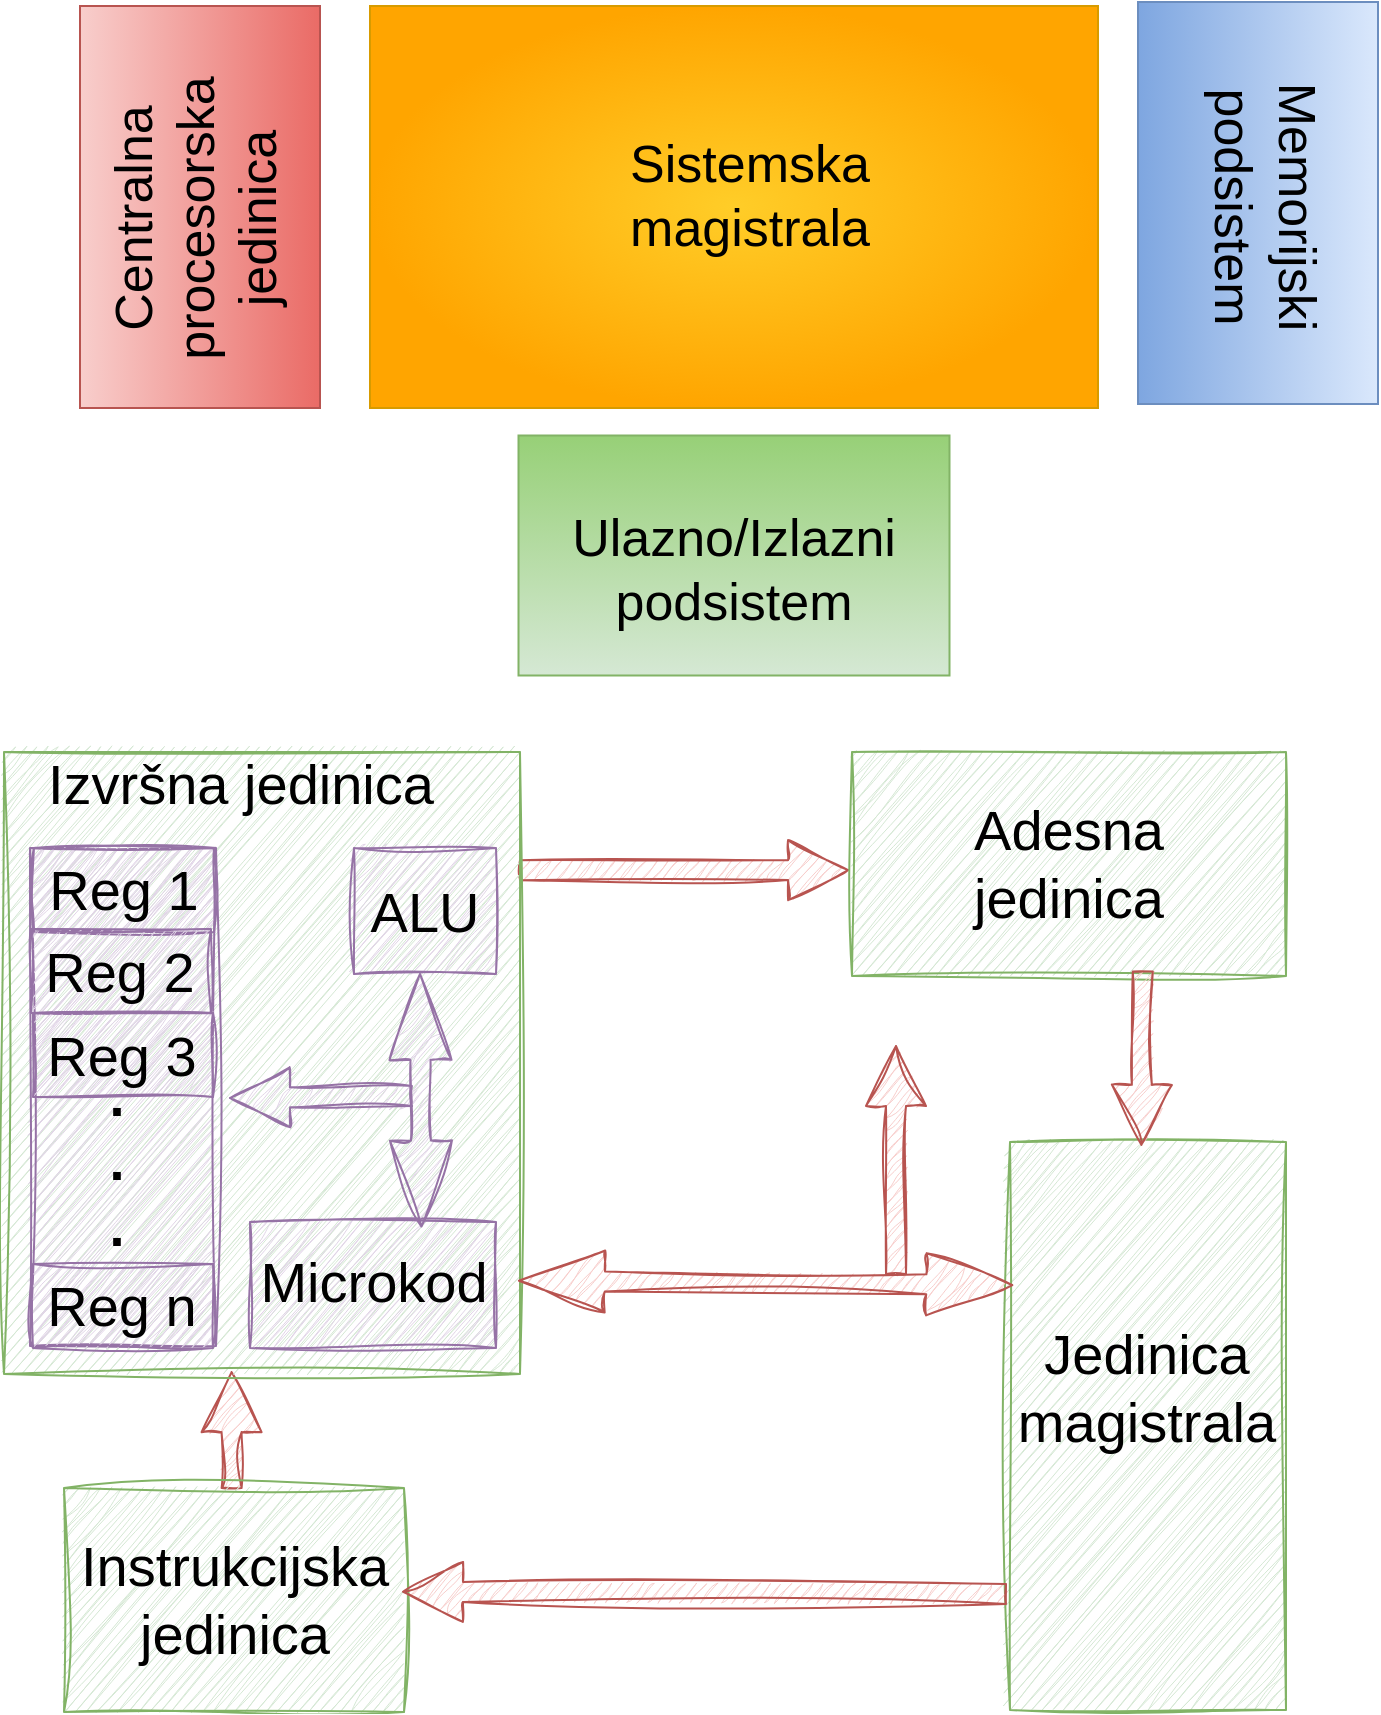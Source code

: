 <mxfile version="22.0.2" type="github">
  <diagram name="Page-1" id="v8bC0ISwI544UaWsLMjW">
    <mxGraphModel dx="2128" dy="613" grid="0" gridSize="10" guides="1" tooltips="1" connect="1" arrows="1" fold="1" page="1" pageScale="1" pageWidth="827" pageHeight="1169" math="0" shadow="0">
      <root>
        <mxCell id="0" />
        <mxCell id="1" parent="0" />
        <mxCell id="QuMXMfQwbGcWrYARciGg-44" style="edgeStyle=none;curved=1;rounded=0;orthogonalLoop=1;jettySize=auto;html=1;endArrow=open;sourcePerimeterSpacing=8;targetPerimeterSpacing=8;shape=arrow;entryX=0.559;entryY=0.003;entryDx=0;entryDy=0;entryPerimeter=0;sketch=1;curveFitting=1;jiggle=2;fillColor=#f8cecc;strokeColor=#b85450;exitX=0.507;exitY=1;exitDx=0;exitDy=0;exitPerimeter=0;" edge="1" parent="1" source="QuMXMfQwbGcWrYARciGg-42" target="QuMXMfQwbGcWrYARciGg-1">
          <mxGeometry relative="1" as="geometry">
            <mxPoint x="-662" y="765" as="targetPoint" />
            <mxPoint x="-666" y="831" as="sourcePoint" />
            <Array as="points">
              <mxPoint x="-666" y="737" />
            </Array>
          </mxGeometry>
        </mxCell>
        <mxCell id="NqR2vv7vECb0ex2Q4SwO-4" value="" style="verticalLabelPosition=bottom;verticalAlign=top;html=1;shape=mxgraph.basic.rect;fillColor2=none;strokeWidth=1;size=20;indent=5;fillColor=#f8cecc;strokeColor=#b85450;gradientColor=#ea6b66;gradientDirection=west;rotation=-180;" parent="1" vertex="1">
          <mxGeometry x="-738" y="70" width="120" height="201" as="geometry" />
        </mxCell>
        <mxCell id="NqR2vv7vECb0ex2Q4SwO-5" value="" style="verticalLabelPosition=bottom;verticalAlign=top;html=1;shape=mxgraph.basic.rect;fillColor2=none;strokeWidth=1;size=20;indent=5;fillColor=#dae8fc;strokeColor=#6c8ebf;gradientColor=#7ea6e0;gradientDirection=east;rotation=-180;" parent="1" vertex="1">
          <mxGeometry x="-209" y="68" width="120" height="201" as="geometry" />
        </mxCell>
        <mxCell id="NqR2vv7vECb0ex2Q4SwO-6" value="" style="verticalLabelPosition=bottom;verticalAlign=top;html=1;shape=mxgraph.basic.rect;fillColor2=none;strokeWidth=1;size=20;indent=5;fillColor=#d5e8d4;strokeColor=#82b366;rotation=90;gradientColor=#97d077;gradientDirection=west;" parent="1" vertex="1">
          <mxGeometry x="-471" y="237" width="120" height="215.5" as="geometry" />
        </mxCell>
        <mxCell id="NqR2vv7vECb0ex2Q4SwO-7" value="" style="verticalLabelPosition=bottom;verticalAlign=top;html=1;shape=mxgraph.basic.rect;fillColor2=none;strokeWidth=1;size=20;indent=5;fillColor=#ffcd28;strokeColor=#d79b00;gradientColor=#ffa500;gradientDirection=radial;rotation=-180;" parent="1" vertex="1">
          <mxGeometry x="-593" y="70" width="364" height="201" as="geometry" />
        </mxCell>
        <mxCell id="NqR2vv7vECb0ex2Q4SwO-8" value="Sistemska magistrala" style="text;strokeColor=none;fillColor=none;html=1;align=center;verticalAlign=middle;whiteSpace=wrap;rounded=0;fontSize=26;" parent="1" vertex="1">
          <mxGeometry x="-433" y="150" width="60" height="30" as="geometry" />
        </mxCell>
        <mxCell id="NqR2vv7vECb0ex2Q4SwO-9" value="Centralna&lt;br&gt;procesorska&lt;br&gt;jedinica" style="text;strokeColor=none;fillColor=none;html=1;align=center;verticalAlign=middle;whiteSpace=wrap;rounded=0;fontSize=26;rotation=-90;" parent="1" vertex="1">
          <mxGeometry x="-710" y="161" width="60" height="30" as="geometry" />
        </mxCell>
        <mxCell id="NqR2vv7vECb0ex2Q4SwO-11" value="Memorijski&lt;br&gt;podsistem" style="text;strokeColor=none;fillColor=none;html=1;align=center;verticalAlign=middle;whiteSpace=wrap;rounded=0;fontSize=26;rotation=90;" parent="1" vertex="1">
          <mxGeometry x="-175" y="155.5" width="60" height="30" as="geometry" />
        </mxCell>
        <mxCell id="NqR2vv7vECb0ex2Q4SwO-14" value="Ulazno/Izlazni podsistem" style="text;strokeColor=none;fillColor=none;html=1;align=center;verticalAlign=middle;whiteSpace=wrap;rounded=0;fontSize=26;" parent="1" vertex="1">
          <mxGeometry x="-441" y="337" width="60" height="30" as="geometry" />
        </mxCell>
        <mxCell id="QuMXMfQwbGcWrYARciGg-5" style="edgeStyle=none;curved=1;rounded=0;orthogonalLoop=1;jettySize=auto;html=1;endArrow=open;sourcePerimeterSpacing=8;targetPerimeterSpacing=8;shape=arrow;exitX=0;exitY=0.81;exitDx=0;exitDy=0;exitPerimeter=0;entryX=1.009;entryY=0.473;entryDx=0;entryDy=0;entryPerimeter=0;sketch=1;curveFitting=1;jiggle=2;fillColor=#f8cecc;strokeColor=#b85450;" edge="1" parent="1" source="QuMXMfQwbGcWrYARciGg-1" target="QuMXMfQwbGcWrYARciGg-2">
          <mxGeometry relative="1" as="geometry">
            <mxPoint x="-438" y="628" as="targetPoint" />
            <Array as="points">
              <mxPoint x="-414" y="560" />
            </Array>
          </mxGeometry>
        </mxCell>
        <mxCell id="QuMXMfQwbGcWrYARciGg-1" value="" style="verticalLabelPosition=bottom;verticalAlign=top;html=1;shape=mxgraph.basic.rect;fillColor2=none;strokeWidth=1;size=20;indent=5;gradientDirection=radial;rotation=-180;sketch=1;curveFitting=1;jiggle=2;fillColor=#d5e8d4;strokeColor=#82b366;" vertex="1" parent="1">
          <mxGeometry x="-776" y="443" width="258" height="311" as="geometry" />
        </mxCell>
        <mxCell id="QuMXMfQwbGcWrYARciGg-8" value="" style="group" vertex="1" connectable="0" parent="1">
          <mxGeometry x="-352" y="443" width="217" height="112" as="geometry" />
        </mxCell>
        <mxCell id="QuMXMfQwbGcWrYARciGg-2" value="" style="verticalLabelPosition=bottom;verticalAlign=top;html=1;shape=mxgraph.basic.rect;fillColor2=none;strokeWidth=1;size=20;indent=5;gradientDirection=radial;rotation=-180;sketch=1;curveFitting=1;jiggle=2;fillColor=#d5e8d4;strokeColor=#82b366;" vertex="1" parent="QuMXMfQwbGcWrYARciGg-8">
          <mxGeometry width="217.0" height="112" as="geometry" />
        </mxCell>
        <mxCell id="QuMXMfQwbGcWrYARciGg-6" value="Adesna jedinica" style="text;strokeColor=none;fillColor=none;html=1;align=center;verticalAlign=middle;whiteSpace=wrap;rounded=0;sketch=1;curveFitting=1;jiggle=2;fontSize=28;fontColor=#000000;" vertex="1" parent="QuMXMfQwbGcWrYARciGg-8">
          <mxGeometry x="47.868" y="22.5" width="121.265" height="67" as="geometry" />
        </mxCell>
        <mxCell id="QuMXMfQwbGcWrYARciGg-11" value="" style="verticalLabelPosition=bottom;verticalAlign=top;html=1;shape=mxgraph.basic.rect;fillColor2=none;strokeWidth=1;size=20;indent=5;gradientDirection=radial;rotation=-180;sketch=1;curveFitting=1;jiggle=2;fillColor=#e1d5e7;strokeColor=#9673a6;" vertex="1" parent="1">
          <mxGeometry x="-601" y="491" width="71" height="63" as="geometry" />
        </mxCell>
        <mxCell id="QuMXMfQwbGcWrYARciGg-9" value="ALU" style="text;strokeColor=none;fillColor=none;html=1;align=center;verticalAlign=middle;whiteSpace=wrap;rounded=0;sketch=1;curveFitting=1;jiggle=2;fontSize=28;fontColor=#000000;" vertex="1" parent="1">
          <mxGeometry x="-598" y="503" width="65" height="39" as="geometry" />
        </mxCell>
        <mxCell id="QuMXMfQwbGcWrYARciGg-13" value="" style="verticalLabelPosition=bottom;verticalAlign=top;html=1;shape=mxgraph.basic.rect;fillColor2=none;strokeWidth=1;size=20;indent=5;gradientDirection=radial;rotation=-180;sketch=1;curveFitting=1;jiggle=2;fillColor=#e1d5e7;strokeColor=#9673a6;" vertex="1" parent="1">
          <mxGeometry x="-653" y="678" width="123" height="63" as="geometry" />
        </mxCell>
        <mxCell id="QuMXMfQwbGcWrYARciGg-14" value="Microkod" style="text;strokeColor=none;fillColor=none;html=1;align=center;verticalAlign=middle;whiteSpace=wrap;rounded=0;sketch=1;curveFitting=1;jiggle=2;fontSize=28;fontColor=#000000;" vertex="1" parent="1">
          <mxGeometry x="-651" y="688" width="120" height="39" as="geometry" />
        </mxCell>
        <mxCell id="QuMXMfQwbGcWrYARciGg-15" value="" style="verticalLabelPosition=bottom;verticalAlign=top;html=1;shape=mxgraph.basic.rect;fillColor2=none;strokeWidth=1;size=20;indent=5;gradientDirection=radial;rotation=-180;sketch=1;curveFitting=1;jiggle=2;fillColor=#e1d5e7;strokeColor=#9673a6;" vertex="1" parent="1">
          <mxGeometry x="-763" y="491" width="93" height="249" as="geometry" />
        </mxCell>
        <mxCell id="QuMXMfQwbGcWrYARciGg-16" value="" style="verticalLabelPosition=bottom;verticalAlign=top;html=1;shape=mxgraph.basic.rect;fillColor2=none;strokeWidth=1;size=20;indent=5;gradientDirection=radial;rotation=-180;sketch=1;curveFitting=1;jiggle=2;fillColor=#e1d5e7;strokeColor=#9673a6;" vertex="1" parent="1">
          <mxGeometry x="-761" y="491" width="90" height="42" as="geometry" />
        </mxCell>
        <mxCell id="QuMXMfQwbGcWrYARciGg-17" value="Reg 1" style="text;strokeColor=none;fillColor=none;html=1;align=center;verticalAlign=middle;whiteSpace=wrap;rounded=0;sketch=1;curveFitting=1;jiggle=2;fontSize=28;fontColor=#000000;" vertex="1" parent="1">
          <mxGeometry x="-776.5" y="492.5" width="120" height="39" as="geometry" />
        </mxCell>
        <mxCell id="QuMXMfQwbGcWrYARciGg-18" value="" style="verticalLabelPosition=bottom;verticalAlign=top;html=1;shape=mxgraph.basic.rect;fillColor2=none;strokeWidth=1;size=20;indent=5;gradientDirection=radial;rotation=-180;sketch=1;curveFitting=1;jiggle=2;fillColor=#e1d5e7;strokeColor=#9673a6;" vertex="1" parent="1">
          <mxGeometry x="-762.5" y="531.5" width="90" height="42" as="geometry" />
        </mxCell>
        <mxCell id="QuMXMfQwbGcWrYARciGg-19" value="Reg 2" style="text;strokeColor=none;fillColor=none;html=1;align=center;verticalAlign=middle;whiteSpace=wrap;rounded=0;sketch=1;curveFitting=1;jiggle=2;fontSize=28;fontColor=#000000;" vertex="1" parent="1">
          <mxGeometry x="-778" y="533" width="120" height="39" as="geometry" />
        </mxCell>
        <mxCell id="QuMXMfQwbGcWrYARciGg-20" value="" style="verticalLabelPosition=bottom;verticalAlign=top;html=1;shape=mxgraph.basic.rect;fillColor2=none;strokeWidth=1;size=20;indent=5;gradientDirection=radial;rotation=-180;sketch=1;curveFitting=1;jiggle=2;fillColor=#e1d5e7;strokeColor=#9673a6;" vertex="1" parent="1">
          <mxGeometry x="-761.5" y="573.5" width="90" height="42" as="geometry" />
        </mxCell>
        <mxCell id="QuMXMfQwbGcWrYARciGg-21" value="Reg 3" style="text;strokeColor=none;fillColor=none;html=1;align=center;verticalAlign=middle;whiteSpace=wrap;rounded=0;sketch=1;curveFitting=1;jiggle=2;fontSize=28;fontColor=#000000;" vertex="1" parent="1">
          <mxGeometry x="-777" y="575" width="120" height="39" as="geometry" />
        </mxCell>
        <mxCell id="QuMXMfQwbGcWrYARciGg-22" value="" style="verticalLabelPosition=bottom;verticalAlign=top;html=1;shape=mxgraph.basic.rect;fillColor2=none;strokeWidth=1;size=20;indent=5;gradientDirection=radial;rotation=-180;sketch=1;curveFitting=1;jiggle=2;fillColor=#e1d5e7;strokeColor=#9673a6;" vertex="1" parent="1">
          <mxGeometry x="-761.5" y="699" width="90" height="42" as="geometry" />
        </mxCell>
        <mxCell id="QuMXMfQwbGcWrYARciGg-23" value="Reg n" style="text;strokeColor=none;fillColor=none;html=1;align=center;verticalAlign=middle;whiteSpace=wrap;rounded=0;sketch=1;curveFitting=1;jiggle=2;fontSize=28;fontColor=#000000;" vertex="1" parent="1">
          <mxGeometry x="-777" y="700.5" width="120" height="39" as="geometry" />
        </mxCell>
        <mxCell id="QuMXMfQwbGcWrYARciGg-24" value="&lt;h6&gt;&lt;font style=&quot;font-size: 27px;&quot;&gt;.&lt;br&gt;&lt;/font&gt;&lt;font style=&quot;font-size: 27px;&quot;&gt;.&lt;br&gt;&lt;/font&gt;&lt;font style=&quot;font-size: 27px;&quot;&gt;.&lt;/font&gt;&lt;/h6&gt;" style="text;strokeColor=none;fillColor=none;html=1;align=center;verticalAlign=middle;whiteSpace=wrap;rounded=0;sketch=1;curveFitting=1;jiggle=2;fontSize=28;" vertex="1" parent="1">
          <mxGeometry x="-738" y="612" width="37" height="72" as="geometry" />
        </mxCell>
        <mxCell id="QuMXMfQwbGcWrYARciGg-34" style="edgeStyle=none;curved=1;rounded=0;orthogonalLoop=1;jettySize=auto;html=1;endArrow=open;sourcePerimeterSpacing=8;targetPerimeterSpacing=8;shape=arrow;sketch=1;curveFitting=1;jiggle=2;fillColor=#e1d5e7;strokeColor=#9673a6;" edge="1" parent="1">
          <mxGeometry relative="1" as="geometry">
            <mxPoint x="-663" y="616" as="targetPoint" />
            <mxPoint x="-572" y="615" as="sourcePoint" />
          </mxGeometry>
        </mxCell>
        <mxCell id="QuMXMfQwbGcWrYARciGg-35" value="" style="shape=flexArrow;endArrow=classic;startArrow=classic;html=1;rounded=0;startSize=14;endSize=14;sourcePerimeterSpacing=8;targetPerimeterSpacing=8;curved=1;sketch=1;curveFitting=1;jiggle=2;fillColor=#e1d5e7;strokeColor=#9673a6;exitX=0.303;exitY=0.956;exitDx=0;exitDy=0;exitPerimeter=0;" edge="1" parent="1" source="QuMXMfQwbGcWrYARciGg-13">
          <mxGeometry width="100" height="100" relative="1" as="geometry">
            <mxPoint x="-558" y="700.5" as="sourcePoint" />
            <mxPoint x="-568" y="553.5" as="targetPoint" />
          </mxGeometry>
        </mxCell>
        <mxCell id="QuMXMfQwbGcWrYARciGg-37" value="" style="verticalLabelPosition=bottom;verticalAlign=top;html=1;shape=mxgraph.basic.rect;fillColor2=none;strokeWidth=1;size=20;indent=5;gradientDirection=radial;rotation=-180;sketch=1;curveFitting=1;jiggle=2;fillColor=#d5e8d4;strokeColor=#82b366;" vertex="1" parent="1">
          <mxGeometry x="-273" y="638" width="138" height="284" as="geometry" />
        </mxCell>
        <mxCell id="QuMXMfQwbGcWrYARciGg-38" value="Jedinica magistrala" style="text;strokeColor=none;fillColor=none;html=1;align=center;verticalAlign=middle;whiteSpace=wrap;rounded=0;sketch=1;curveFitting=1;jiggle=2;fontSize=28;fontColor=#000000;" vertex="1" parent="1">
          <mxGeometry x="-252" y="727" width="95" height="67" as="geometry" />
        </mxCell>
        <mxCell id="QuMXMfQwbGcWrYARciGg-40" style="edgeStyle=none;curved=1;rounded=0;orthogonalLoop=1;jettySize=auto;html=1;endArrow=open;sourcePerimeterSpacing=8;targetPerimeterSpacing=8;shape=arrow;exitX=0.33;exitY=0.02;exitDx=0;exitDy=0;exitPerimeter=0;entryX=0.524;entryY=0.995;entryDx=0;entryDy=0;entryPerimeter=0;sketch=1;curveFitting=1;jiggle=2;fillColor=#f8cecc;strokeColor=#b85450;" edge="1" parent="1" source="QuMXMfQwbGcWrYARciGg-2" target="QuMXMfQwbGcWrYARciGg-37">
          <mxGeometry relative="1" as="geometry">
            <mxPoint x="-292" y="636" as="targetPoint" />
            <mxPoint x="-504" y="635" as="sourcePoint" />
            <Array as="points">
              <mxPoint x="-211" y="611" />
            </Array>
          </mxGeometry>
        </mxCell>
        <mxCell id="QuMXMfQwbGcWrYARciGg-42" value="" style="verticalLabelPosition=bottom;verticalAlign=top;html=1;shape=mxgraph.basic.rect;fillColor2=none;strokeWidth=1;size=20;indent=5;gradientDirection=radial;rotation=-180;sketch=1;curveFitting=1;jiggle=2;fillColor=#d5e8d4;strokeColor=#82b366;" vertex="1" parent="1">
          <mxGeometry x="-746" y="811" width="170" height="112" as="geometry" />
        </mxCell>
        <mxCell id="QuMXMfQwbGcWrYARciGg-43" value="Instrukcijska&lt;br&gt;jedinica" style="text;strokeColor=none;fillColor=none;html=1;align=center;verticalAlign=middle;whiteSpace=wrap;rounded=0;sketch=1;curveFitting=1;jiggle=2;fontSize=28;fontColor=#000000;" vertex="1" parent="1">
          <mxGeometry x="-708.5" y="833.5" width="95" height="67" as="geometry" />
        </mxCell>
        <mxCell id="QuMXMfQwbGcWrYARciGg-45" style="edgeStyle=none;curved=1;rounded=0;orthogonalLoop=1;jettySize=auto;html=1;endArrow=open;sourcePerimeterSpacing=8;targetPerimeterSpacing=8;shape=arrow;sketch=1;curveFitting=1;jiggle=2;fillColor=#f8cecc;strokeColor=#b85450;" edge="1" parent="1">
          <mxGeometry relative="1" as="geometry">
            <mxPoint x="-330" y="590" as="targetPoint" />
            <mxPoint x="-330" y="704" as="sourcePoint" />
          </mxGeometry>
        </mxCell>
        <mxCell id="QuMXMfQwbGcWrYARciGg-46" value="" style="shape=flexArrow;endArrow=classic;startArrow=classic;html=1;rounded=0;startSize=14;endSize=14;sourcePerimeterSpacing=8;targetPerimeterSpacing=8;curved=1;sketch=1;curveFitting=1;jiggle=2;fillColor=#f8cecc;strokeColor=#b85450;exitX=0.988;exitY=0.748;exitDx=0;exitDy=0;exitPerimeter=0;entryX=0.004;entryY=0.15;entryDx=0;entryDy=0;entryPerimeter=0;" edge="1" parent="1" source="QuMXMfQwbGcWrYARciGg-37" target="QuMXMfQwbGcWrYARciGg-1">
          <mxGeometry width="100" height="100" relative="1" as="geometry">
            <mxPoint x="-372" y="712.5" as="sourcePoint" />
            <mxPoint x="-373" y="585" as="targetPoint" />
          </mxGeometry>
        </mxCell>
        <mxCell id="QuMXMfQwbGcWrYARciGg-47" style="edgeStyle=none;curved=1;rounded=0;orthogonalLoop=1;jettySize=auto;html=1;endArrow=open;sourcePerimeterSpacing=8;targetPerimeterSpacing=8;shape=arrow;sketch=1;curveFitting=1;jiggle=2;fillColor=#f8cecc;strokeColor=#b85450;entryX=0.003;entryY=0.537;entryDx=0;entryDy=0;entryPerimeter=0;" edge="1" parent="1" target="QuMXMfQwbGcWrYARciGg-42">
          <mxGeometry relative="1" as="geometry">
            <mxPoint x="-411.29" y="789" as="targetPoint" />
            <mxPoint x="-275" y="864" as="sourcePoint" />
          </mxGeometry>
        </mxCell>
        <mxCell id="QuMXMfQwbGcWrYARciGg-48" value="Izvršna jedinica" style="text;strokeColor=none;fillColor=none;html=1;align=center;verticalAlign=middle;whiteSpace=wrap;rounded=0;sketch=1;curveFitting=1;jiggle=2;fontSize=28;fontColor=#000000;" vertex="1" parent="1">
          <mxGeometry x="-777" y="439" width="239" height="39" as="geometry" />
        </mxCell>
      </root>
    </mxGraphModel>
  </diagram>
</mxfile>

